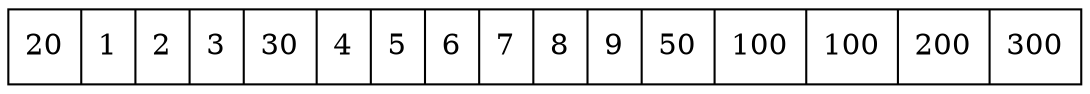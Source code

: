 digraph G{ node [shape = record ];
 rankdir=LR;X[label="{ 20|1|2|3|30|4|5|6|7|8|9|50|100|100|200|300}"]}
